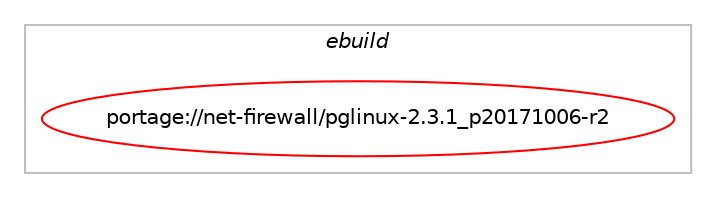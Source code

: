 digraph prolog {

# *************
# Graph options
# *************

newrank=true;
concentrate=true;
compound=true;
graph [rankdir=LR,fontname=Helvetica,fontsize=10,ranksep=1.5];#, ranksep=2.5, nodesep=0.2];
edge  [arrowhead=vee];
node  [fontname=Helvetica,fontsize=10];

# **********
# The ebuild
# **********

subgraph cluster_leftcol {
color=gray;
label=<<i>ebuild</i>>;
id [label="portage://net-firewall/pglinux-2.3.1_p20171006-r2", color=red, width=4, href="../net-firewall/pglinux-2.3.1_p20171006-r2.svg"];
}

# ****************
# The dependencies
# ****************

subgraph cluster_midcol {
color=gray;
label=<<i>dependencies</i>>;
subgraph cluster_compile {
fillcolor="#eeeeee";
style=filled;
label=<<i>compile</i>>;
# *** BEGIN UNKNOWN DEPENDENCY TYPE (TODO) ***
# id -> equal(use_conditional_group(positive,dbus,portage://net-firewall/pglinux-2.3.1_p20171006-r2,[package_dependency(portage://net-firewall/pglinux-2.3.1_p20171006-r2,install,no,sys-apps,dbus,none,[,,],[],[])]))
# *** END UNKNOWN DEPENDENCY TYPE (TODO) ***

# *** BEGIN UNKNOWN DEPENDENCY TYPE (TODO) ***
# id -> equal(use_conditional_group(positive,qt5,portage://net-firewall/pglinux-2.3.1_p20171006-r2,[package_dependency(portage://net-firewall/pglinux-2.3.1_p20171006-r2,install,no,dev-qt,qtcore,none,[,,],[slot(5)],[]),package_dependency(portage://net-firewall/pglinux-2.3.1_p20171006-r2,install,no,dev-qt,qtdbus,none,[,,],[slot(5)],[]),package_dependency(portage://net-firewall/pglinux-2.3.1_p20171006-r2,install,no,dev-qt,qtgui,none,[,,],[slot(5)],[]),package_dependency(portage://net-firewall/pglinux-2.3.1_p20171006-r2,install,no,dev-qt,qtwidgets,none,[,,],[slot(5)],[])]))
# *** END UNKNOWN DEPENDENCY TYPE (TODO) ***

# *** BEGIN UNKNOWN DEPENDENCY TYPE (TODO) ***
# id -> equal(use_conditional_group(positive,zlib,portage://net-firewall/pglinux-2.3.1_p20171006-r2,[package_dependency(portage://net-firewall/pglinux-2.3.1_p20171006-r2,install,no,sys-libs,zlib,none,[,,],[],[])]))
# *** END UNKNOWN DEPENDENCY TYPE (TODO) ***

# *** BEGIN UNKNOWN DEPENDENCY TYPE (TODO) ***
# id -> equal(package_dependency(portage://net-firewall/pglinux-2.3.1_p20171006-r2,install,no,net-libs,libnetfilter_queue,none,[,,],[],[]))
# *** END UNKNOWN DEPENDENCY TYPE (TODO) ***

# *** BEGIN UNKNOWN DEPENDENCY TYPE (TODO) ***
# id -> equal(package_dependency(portage://net-firewall/pglinux-2.3.1_p20171006-r2,install,no,net-libs,libnfnetlink,none,[,,],[],[]))
# *** END UNKNOWN DEPENDENCY TYPE (TODO) ***

}
subgraph cluster_compileandrun {
fillcolor="#eeeeee";
style=filled;
label=<<i>compile and run</i>>;
}
subgraph cluster_run {
fillcolor="#eeeeee";
style=filled;
label=<<i>run</i>>;
# *** BEGIN UNKNOWN DEPENDENCY TYPE (TODO) ***
# id -> equal(use_conditional_group(positive,cron,portage://net-firewall/pglinux-2.3.1_p20171006-r2,[package_dependency(portage://net-firewall/pglinux-2.3.1_p20171006-r2,run,no,virtual,cron,none,[,,],[],[])]))
# *** END UNKNOWN DEPENDENCY TYPE (TODO) ***

# *** BEGIN UNKNOWN DEPENDENCY TYPE (TODO) ***
# id -> equal(use_conditional_group(positive,dbus,portage://net-firewall/pglinux-2.3.1_p20171006-r2,[package_dependency(portage://net-firewall/pglinux-2.3.1_p20171006-r2,run,no,sys-apps,dbus,none,[,,],[],[])]))
# *** END UNKNOWN DEPENDENCY TYPE (TODO) ***

# *** BEGIN UNKNOWN DEPENDENCY TYPE (TODO) ***
# id -> equal(use_conditional_group(positive,networkmanager,portage://net-firewall/pglinux-2.3.1_p20171006-r2,[package_dependency(portage://net-firewall/pglinux-2.3.1_p20171006-r2,run,no,net-misc,networkmanager,none,[,,],any_same_slot,[])]))
# *** END UNKNOWN DEPENDENCY TYPE (TODO) ***

# *** BEGIN UNKNOWN DEPENDENCY TYPE (TODO) ***
# id -> equal(use_conditional_group(positive,qt5,portage://net-firewall/pglinux-2.3.1_p20171006-r2,[any_of_group([package_dependency(portage://net-firewall/pglinux-2.3.1_p20171006-r2,run,no,kde-plasma,kdesu-gui,none,[,,],[],[]),package_dependency(portage://net-firewall/pglinux-2.3.1_p20171006-r2,run,no,x11-misc,ktsuss,none,[,,],[],[])])]))
# *** END UNKNOWN DEPENDENCY TYPE (TODO) ***

# *** BEGIN UNKNOWN DEPENDENCY TYPE (TODO) ***
# id -> equal(use_conditional_group(positive,qt5,portage://net-firewall/pglinux-2.3.1_p20171006-r2,[package_dependency(portage://net-firewall/pglinux-2.3.1_p20171006-r2,run,no,dev-qt,qtcore,none,[,,],[slot(5)],[]),package_dependency(portage://net-firewall/pglinux-2.3.1_p20171006-r2,run,no,dev-qt,qtdbus,none,[,,],[slot(5)],[]),package_dependency(portage://net-firewall/pglinux-2.3.1_p20171006-r2,run,no,dev-qt,qtgui,none,[,,],[slot(5)],[]),package_dependency(portage://net-firewall/pglinux-2.3.1_p20171006-r2,run,no,dev-qt,qtwidgets,none,[,,],[slot(5)],[])]))
# *** END UNKNOWN DEPENDENCY TYPE (TODO) ***

# *** BEGIN UNKNOWN DEPENDENCY TYPE (TODO) ***
# id -> equal(use_conditional_group(positive,zlib,portage://net-firewall/pglinux-2.3.1_p20171006-r2,[package_dependency(portage://net-firewall/pglinux-2.3.1_p20171006-r2,run,no,sys-libs,zlib,none,[,,],[],[])]))
# *** END UNKNOWN DEPENDENCY TYPE (TODO) ***

# *** BEGIN UNKNOWN DEPENDENCY TYPE (TODO) ***
# id -> equal(package_dependency(portage://net-firewall/pglinux-2.3.1_p20171006-r2,run,no,net-firewall,iptables,none,[,,],[],[]))
# *** END UNKNOWN DEPENDENCY TYPE (TODO) ***

# *** BEGIN UNKNOWN DEPENDENCY TYPE (TODO) ***
# id -> equal(package_dependency(portage://net-firewall/pglinux-2.3.1_p20171006-r2,run,no,net-libs,libnetfilter_queue,none,[,,],[],[]))
# *** END UNKNOWN DEPENDENCY TYPE (TODO) ***

# *** BEGIN UNKNOWN DEPENDENCY TYPE (TODO) ***
# id -> equal(package_dependency(portage://net-firewall/pglinux-2.3.1_p20171006-r2,run,no,net-libs,libnfnetlink,none,[,,],[],[]))
# *** END UNKNOWN DEPENDENCY TYPE (TODO) ***

# *** BEGIN UNKNOWN DEPENDENCY TYPE (TODO) ***
# id -> equal(package_dependency(portage://net-firewall/pglinux-2.3.1_p20171006-r2,run,no,sys-apps,sysvinit,none,[,,],[],[]))
# *** END UNKNOWN DEPENDENCY TYPE (TODO) ***

}
}

# **************
# The candidates
# **************

subgraph cluster_choices {
rank=same;
color=gray;
label=<<i>candidates</i>>;

}

}
